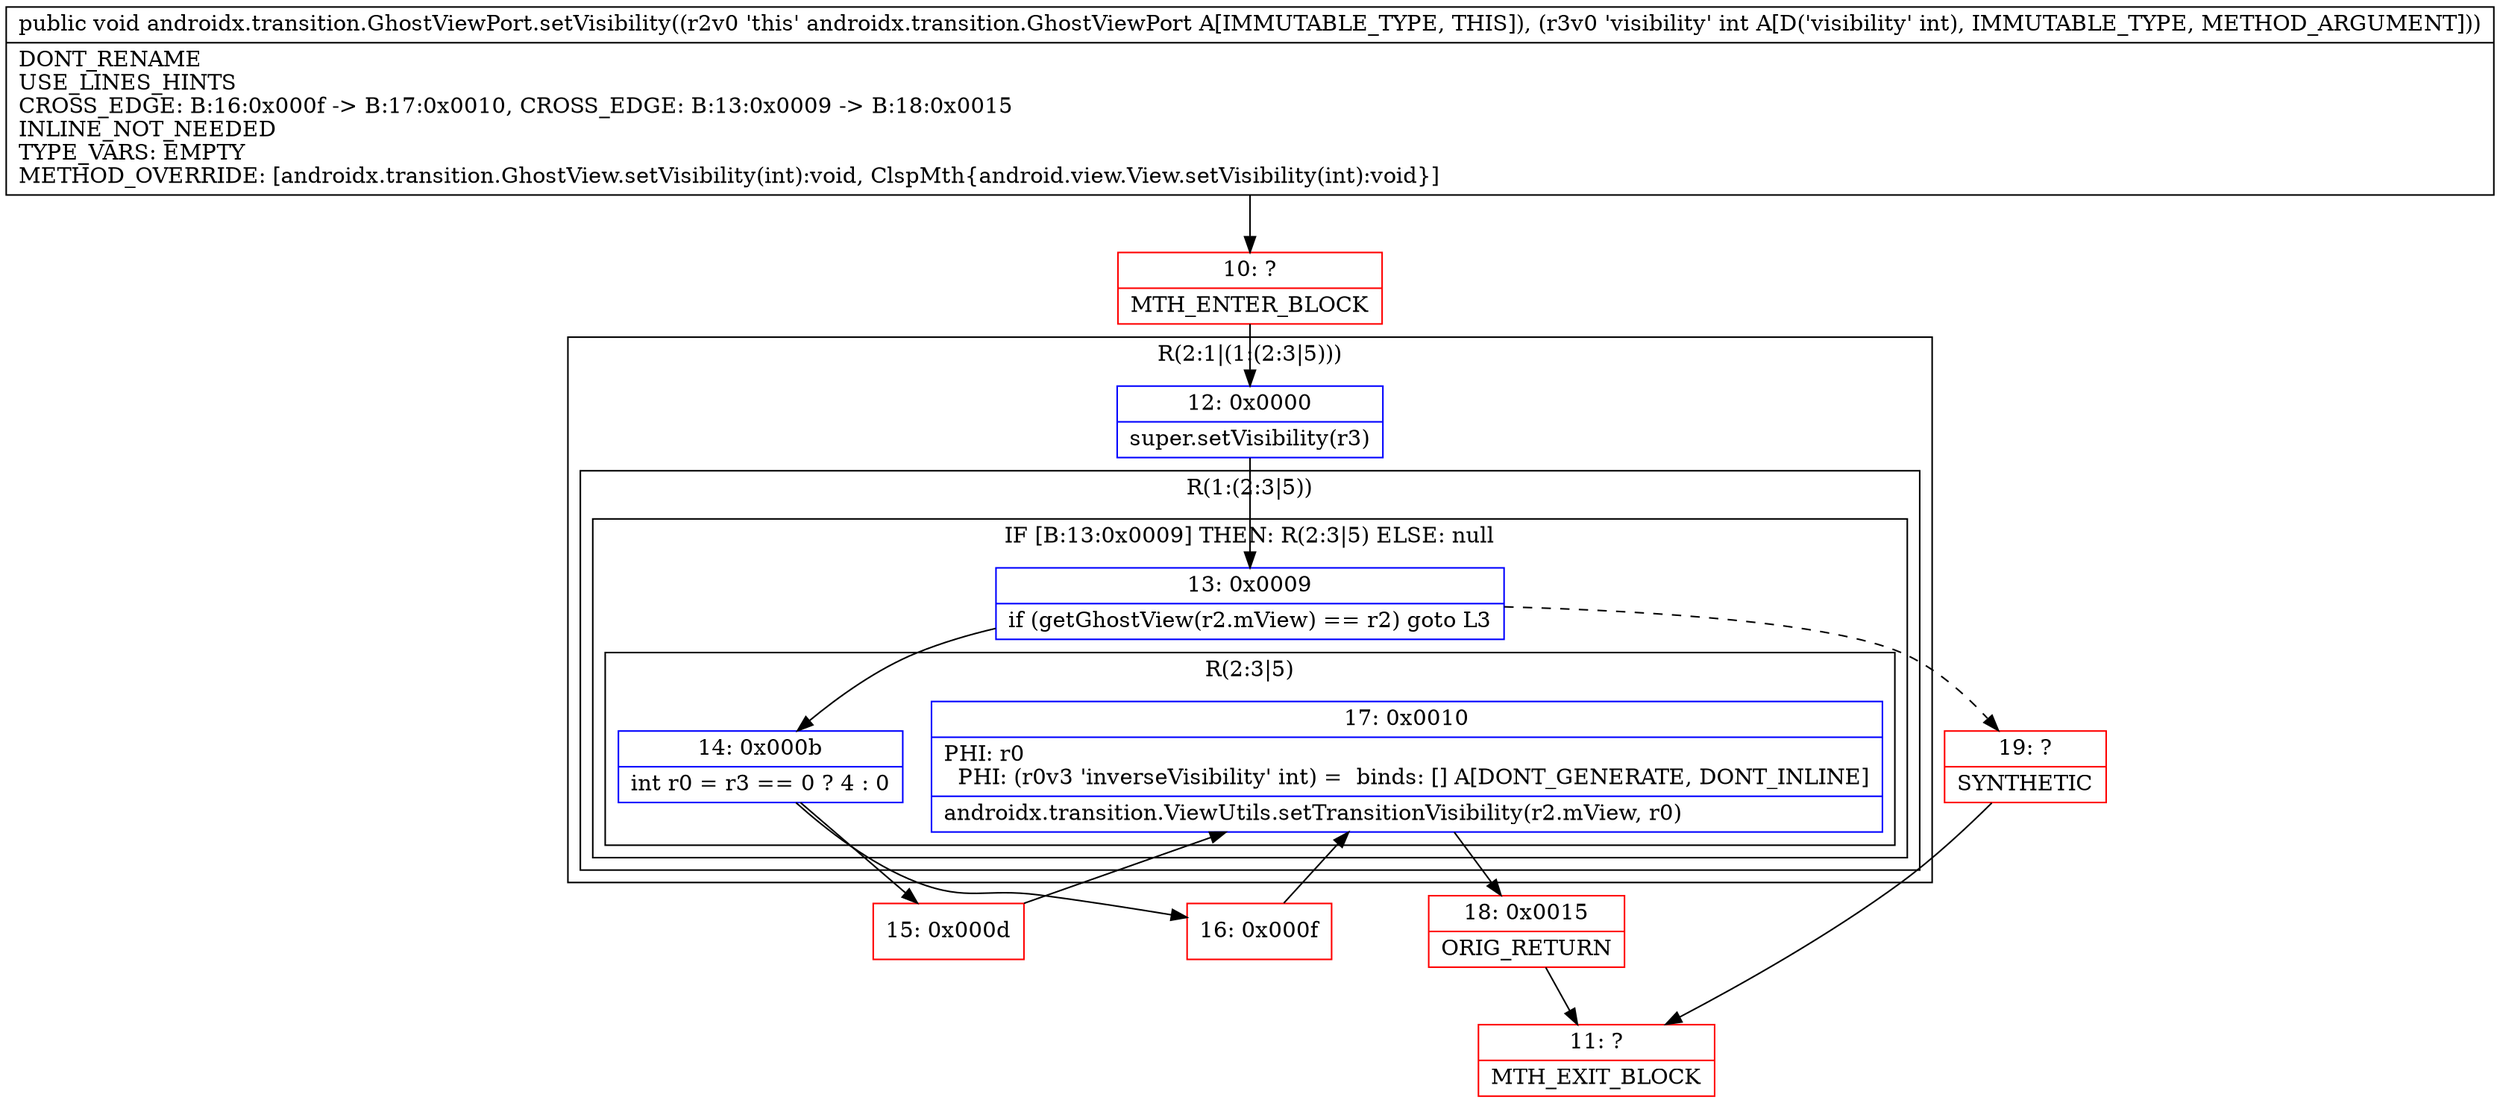 digraph "CFG forandroidx.transition.GhostViewPort.setVisibility(I)V" {
subgraph cluster_Region_1006627827 {
label = "R(2:1|(1:(2:3|5)))";
node [shape=record,color=blue];
Node_12 [shape=record,label="{12\:\ 0x0000|super.setVisibility(r3)\l}"];
subgraph cluster_Region_1243726132 {
label = "R(1:(2:3|5))";
node [shape=record,color=blue];
subgraph cluster_IfRegion_1112620660 {
label = "IF [B:13:0x0009] THEN: R(2:3|5) ELSE: null";
node [shape=record,color=blue];
Node_13 [shape=record,label="{13\:\ 0x0009|if (getGhostView(r2.mView) == r2) goto L3\l}"];
subgraph cluster_Region_1809725554 {
label = "R(2:3|5)";
node [shape=record,color=blue];
Node_14 [shape=record,label="{14\:\ 0x000b|int r0 = r3 == 0 ? 4 : 0\l}"];
Node_17 [shape=record,label="{17\:\ 0x0010|PHI: r0 \l  PHI: (r0v3 'inverseVisibility' int) =  binds: [] A[DONT_GENERATE, DONT_INLINE]\l|androidx.transition.ViewUtils.setTransitionVisibility(r2.mView, r0)\l}"];
}
}
}
}
Node_10 [shape=record,color=red,label="{10\:\ ?|MTH_ENTER_BLOCK\l}"];
Node_15 [shape=record,color=red,label="{15\:\ 0x000d}"];
Node_18 [shape=record,color=red,label="{18\:\ 0x0015|ORIG_RETURN\l}"];
Node_11 [shape=record,color=red,label="{11\:\ ?|MTH_EXIT_BLOCK\l}"];
Node_16 [shape=record,color=red,label="{16\:\ 0x000f}"];
Node_19 [shape=record,color=red,label="{19\:\ ?|SYNTHETIC\l}"];
MethodNode[shape=record,label="{public void androidx.transition.GhostViewPort.setVisibility((r2v0 'this' androidx.transition.GhostViewPort A[IMMUTABLE_TYPE, THIS]), (r3v0 'visibility' int A[D('visibility' int), IMMUTABLE_TYPE, METHOD_ARGUMENT]))  | DONT_RENAME\lUSE_LINES_HINTS\lCROSS_EDGE: B:16:0x000f \-\> B:17:0x0010, CROSS_EDGE: B:13:0x0009 \-\> B:18:0x0015\lINLINE_NOT_NEEDED\lTYPE_VARS: EMPTY\lMETHOD_OVERRIDE: [androidx.transition.GhostView.setVisibility(int):void, ClspMth\{android.view.View.setVisibility(int):void\}]\l}"];
MethodNode -> Node_10;Node_12 -> Node_13;
Node_13 -> Node_14;
Node_13 -> Node_19[style=dashed];
Node_14 -> Node_15;
Node_14 -> Node_16;
Node_17 -> Node_18;
Node_10 -> Node_12;
Node_15 -> Node_17;
Node_18 -> Node_11;
Node_16 -> Node_17;
Node_19 -> Node_11;
}

